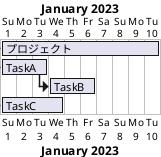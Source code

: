 @startgantt
Project starts the 2023/1/1
[プロジェクト] lasts 10 days
[TaskA] lasts 3 days and starts at [プロジェクト]'s start
[TaskB] lasts 3 days and starts after [TaskA]'s end
'[TaskC] lasts 4 days and starts at [プロジェクト]'s start + 3 days
[TaskC] lasts 4 days and starts at [プロジェクト]'s start
@endgantt
